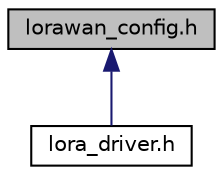 digraph "lorawan_config.h"
{
  edge [fontname="Helvetica",fontsize="10",labelfontname="Helvetica",labelfontsize="10"];
  node [fontname="Helvetica",fontsize="10",shape=record];
  Node1 [label="lorawan_config.h",height=0.2,width=0.4,color="black", fillcolor="grey75", style="filled", fontcolor="black"];
  Node1 -> Node2 [dir="back",color="midnightblue",fontsize="10",style="solid",fontname="Helvetica"];
  Node2 [label="lora_driver.h",height=0.2,width=0.4,color="black", fillcolor="white", style="filled",URL="$lora__driver_8h.html",tooltip="LoRaWAN library to using MicroChip RN2483 LoRaWAN module,. "];
}
